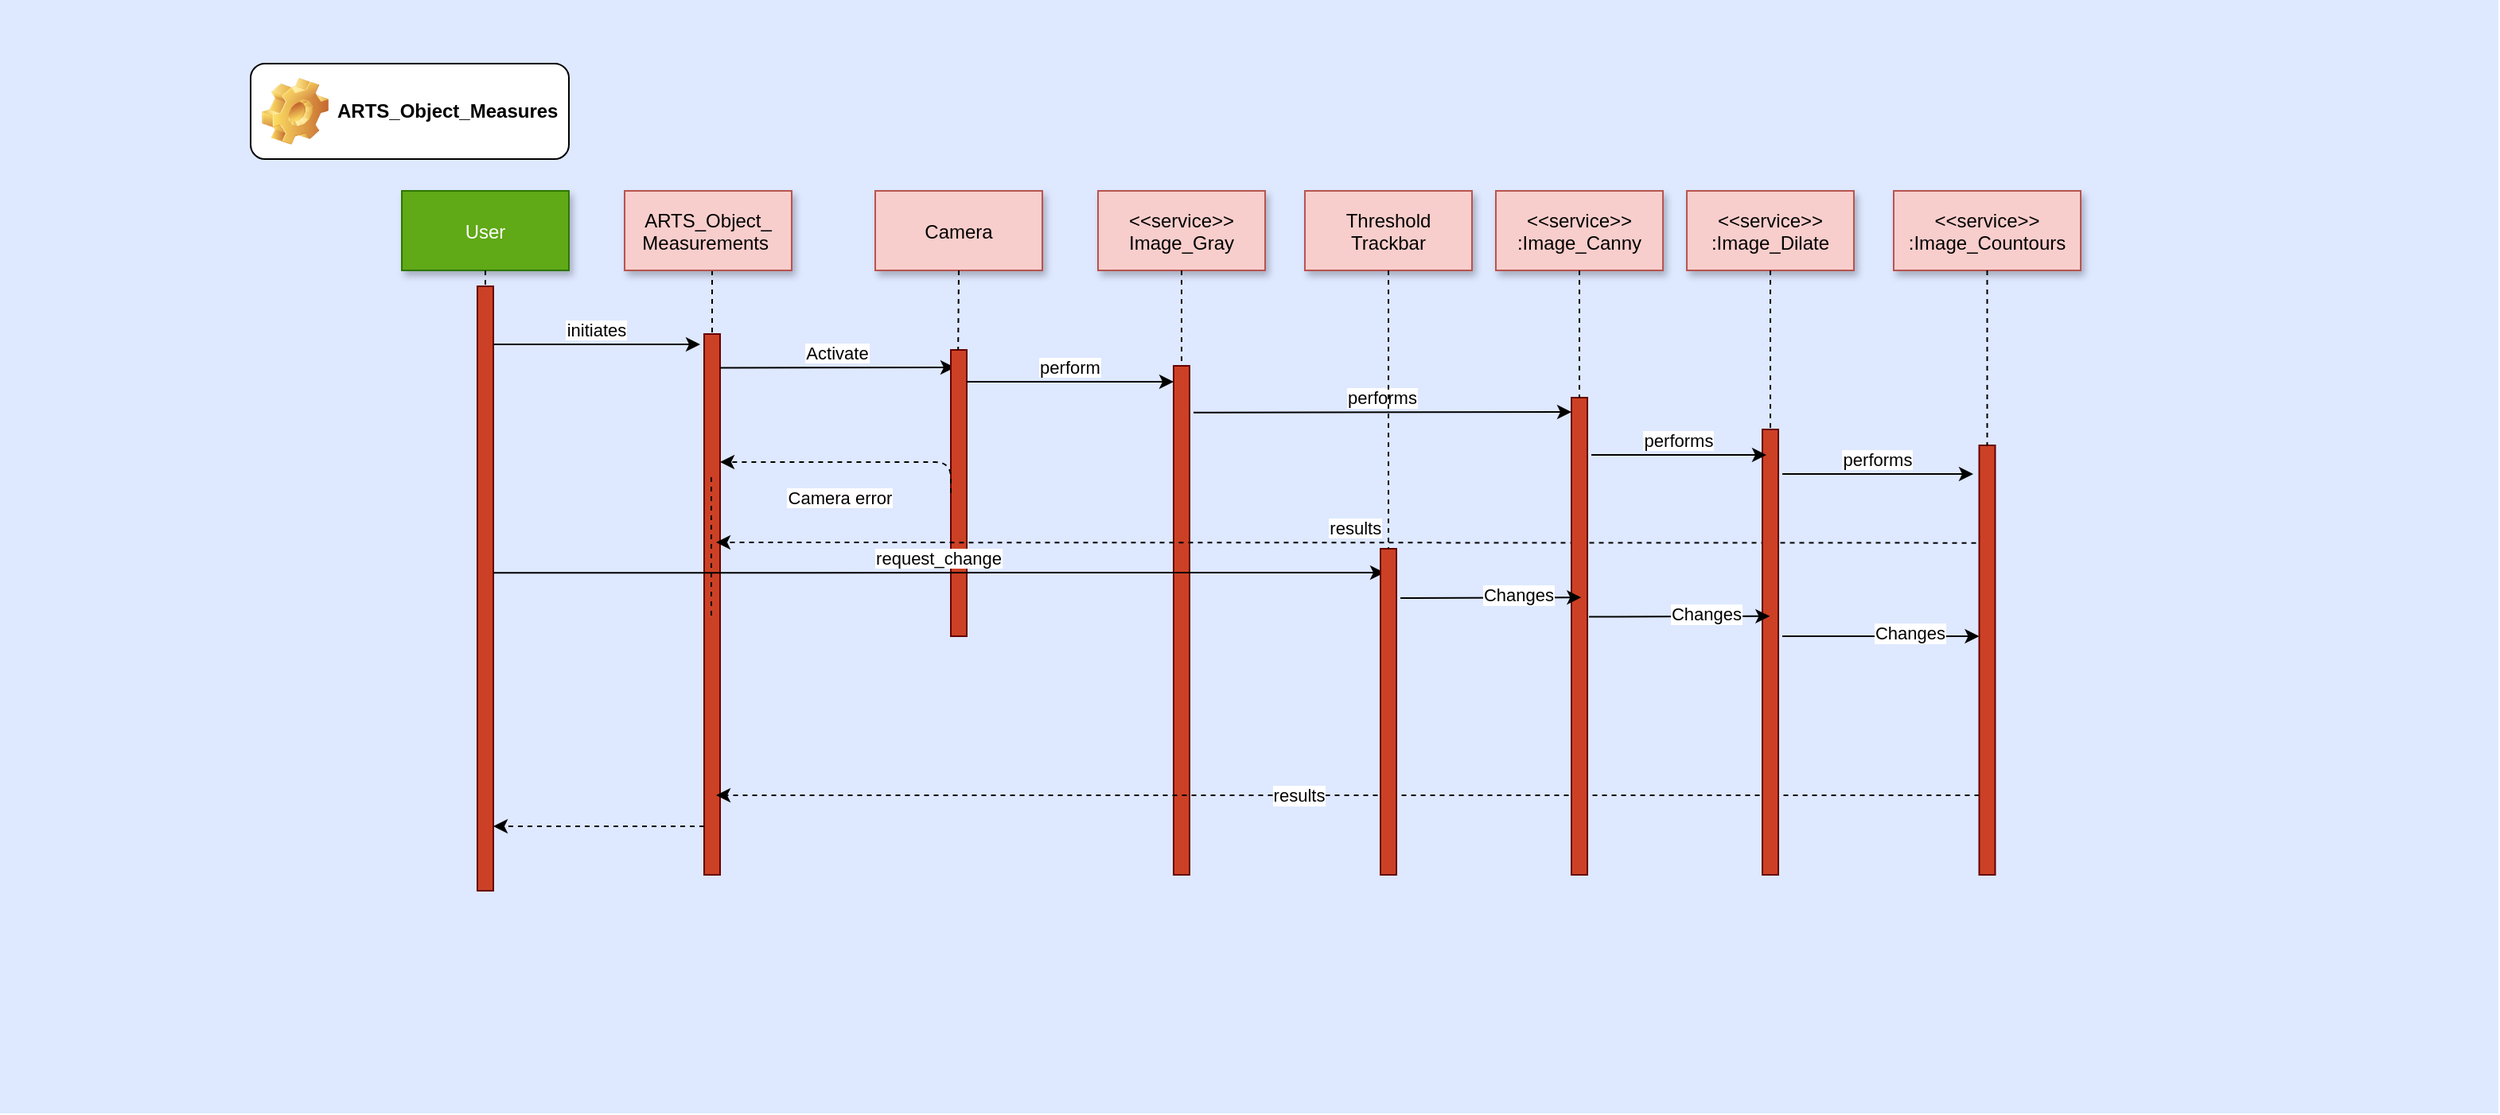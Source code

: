 <mxfile version="14.2.9" type="github">
  <diagram name="Page-1" id="9361dd3d-8414-5efd-6122-117bd74ce7a7">
    <mxGraphModel dx="1268" dy="892" grid="1" gridSize="10" guides="1" tooltips="1" connect="1" arrows="1" fold="1" page="0" pageScale="1.5" pageWidth="826" pageHeight="1169" background="#ffffff" math="0" shadow="0">
      <root>
        <mxCell id="0" />
        <mxCell id="1" parent="0" />
        <mxCell id="69" value="" style="fillColor=#DEE8FF;strokeColor=none" parent="1" vertex="1">
          <mxGeometry x="-100" y="-30" width="1570" height="700" as="geometry" />
        </mxCell>
        <mxCell id="2" value="" style="fillColor=#CC4125;strokeColor=#660000" parent="1" vertex="1">
          <mxGeometry x="200" y="150" width="10" height="380" as="geometry" />
        </mxCell>
        <mxCell id="4" value="User" style="shadow=1;fillColor=#60a917;strokeColor=#2D7600;fontColor=#ffffff;" parent="1" vertex="1">
          <mxGeometry x="152.5" y="90" width="105" height="50" as="geometry" />
        </mxCell>
        <mxCell id="6" value="" style="fillColor=#CC4125;strokeColor=#660000" parent="1" vertex="1">
          <mxGeometry x="342.5" y="180" width="10" height="340" as="geometry" />
        </mxCell>
        <mxCell id="8" value="" style="edgeStyle=none;endArrow=none;dashed=1" parent="1" target="6" edge="1">
          <mxGeometry x="272.335" y="165" width="100" height="100" as="geometry">
            <mxPoint x="347.5" y="110.0" as="sourcePoint" />
            <mxPoint x="347.576" y="165" as="targetPoint" />
          </mxGeometry>
        </mxCell>
        <mxCell id="9" value="initiates" style="edgeStyle=none;verticalLabelPosition=top;verticalAlign=bottom" parent="1" edge="1">
          <mxGeometry x="220" y="99" width="100" height="100" as="geometry">
            <mxPoint x="210" y="186.5" as="sourcePoint" />
            <mxPoint x="340" y="186.5" as="targetPoint" />
          </mxGeometry>
        </mxCell>
        <mxCell id="13" value="Activate" style="edgeStyle=none;verticalLabelPosition=top;verticalAlign=bottom;" parent="1" edge="1">
          <mxGeometry x="385.455" y="113.916" width="100" height="100" as="geometry">
            <mxPoint x="352.5" y="201.206" as="sourcePoint" />
            <mxPoint x="500" y="201" as="targetPoint" />
          </mxGeometry>
        </mxCell>
        <mxCell id="15" value="Camera" style="shadow=1;fillColor=#f8cecc;strokeColor=#b85450;" parent="1" vertex="1">
          <mxGeometry x="450.004" y="90.0" width="105" height="50" as="geometry" />
        </mxCell>
        <mxCell id="17" value="" style="fillColor=#CC4125;strokeColor=#660000" parent="1" vertex="1">
          <mxGeometry x="497.5" y="190" width="10" height="180" as="geometry" />
        </mxCell>
        <mxCell id="21" value="" style="fillColor=#CC4125;strokeColor=#660000" parent="1" vertex="1">
          <mxGeometry x="637.5" y="200" width="10" height="320" as="geometry" />
        </mxCell>
        <mxCell id="22" value="&lt;&lt;service&gt;&gt;&#xa;Image_Gray" style="shadow=1;fillColor=#f8cecc;strokeColor=#b85450;" parent="1" vertex="1">
          <mxGeometry x="590" y="90" width="105" height="50" as="geometry" />
        </mxCell>
        <mxCell id="23" value="" style="edgeStyle=none;endArrow=none;dashed=1" parent="1" source="22" target="21" edge="1">
          <mxGeometry x="614.488" y="175.0" width="100" height="100" as="geometry">
            <mxPoint x="674.653" y="110" as="sourcePoint" />
            <mxPoint x="674.653" y="260" as="targetPoint" />
          </mxGeometry>
        </mxCell>
        <mxCell id="24" value="&lt;&lt;service&gt;&gt;&#xa;:Image_Canny" style="shadow=1;fillColor=#f8cecc;strokeColor=#b85450;" parent="1" vertex="1">
          <mxGeometry x="840" y="90" width="105" height="50" as="geometry" />
        </mxCell>
        <mxCell id="27" value="perform" style="edgeStyle=elbowEdgeStyle;elbow=vertical;verticalLabelPosition=top;verticalAlign=bottom" parent="1" source="17" target="21" edge="1">
          <mxGeometry x="540" y="270" width="100" height="100" as="geometry">
            <mxPoint x="540" y="370" as="sourcePoint" />
            <mxPoint x="640" y="270" as="targetPoint" />
            <Array as="points">
              <mxPoint x="600" y="210" />
              <mxPoint x="590" y="270" />
            </Array>
          </mxGeometry>
        </mxCell>
        <mxCell id="33" value="" style="edgeStyle=elbowEdgeStyle;elbow=horizontal;endArrow=none;dashed=1" parent="1" source="4" target="2" edge="1">
          <mxGeometry x="230.0" y="310" width="100" height="100" as="geometry">
            <mxPoint x="230.0" y="410" as="sourcePoint" />
            <mxPoint x="330" y="310" as="targetPoint" />
          </mxGeometry>
        </mxCell>
        <mxCell id="34" value="performs" style="edgeStyle=elbowEdgeStyle;elbow=vertical;verticalLabelPosition=top;verticalAlign=bottom" parent="1" edge="1">
          <mxGeometry x="520" y="200.026" width="100" height="100" as="geometry">
            <mxPoint x="650" y="229.42" as="sourcePoint" />
            <mxPoint x="887.5" y="229" as="targetPoint" />
            <Array as="points" />
          </mxGeometry>
        </mxCell>
        <mxCell id="44" value="" style="edgeStyle=none;dashed=1;endArrow=none;" parent="1" edge="1">
          <mxGeometry x="192" y="300" width="100" height="100" as="geometry">
            <mxPoint x="347" y="270" as="sourcePoint" />
            <mxPoint x="347" y="360" as="targetPoint" />
          </mxGeometry>
        </mxCell>
        <mxCell id="53" value="request_change" style="edgeStyle=elbowEdgeStyle;elbow=vertical;verticalLabelPosition=top;verticalAlign=bottom" parent="1" edge="1">
          <mxGeometry x="387.5" y="289.356" width="100" height="100" as="geometry">
            <mxPoint x="210" y="330.119" as="sourcePoint" />
            <mxPoint x="770" y="330.12" as="targetPoint" />
            <Array as="points" />
          </mxGeometry>
        </mxCell>
        <mxCell id="54" value="" style="edgeStyle=elbowEdgeStyle;elbow=vertical;dashed=1;verticalLabelPosition=bottom;verticalAlign=top;entryX=0.75;entryY=0.853;entryDx=0;entryDy=0;entryPerimeter=0;" parent="1" edge="1" target="6">
          <mxGeometry x="673.75" y="477.338" width="100" height="100" as="geometry">
            <mxPoint x="1143.75" y="469.996" as="sourcePoint" />
            <mxPoint x="380" y="467" as="targetPoint" />
            <Array as="points" />
          </mxGeometry>
        </mxCell>
        <mxCell id="tE6BO9GWFNX0W8BT2dj9-134" value="results" style="edgeLabel;html=1;align=center;verticalAlign=middle;resizable=0;points=[];" vertex="1" connectable="0" parent="54">
          <mxGeometry relative="1" as="geometry">
            <mxPoint x="-31" as="offset" />
          </mxGeometry>
        </mxCell>
        <mxCell id="67" value="" style="edgeStyle=elbowEdgeStyle;elbow=vertical;dashed=1;verticalLabelPosition=bottom;verticalAlign=top" parent="1" edge="1">
          <mxGeometry x="507.5" y="604.342" width="100" height="100" as="geometry">
            <mxPoint x="342.5" y="489.5" as="sourcePoint" />
            <mxPoint x="210" y="489.5" as="targetPoint" />
            <Array as="points" />
          </mxGeometry>
        </mxCell>
        <mxCell id="68" value="results" style="edgeStyle=elbowEdgeStyle;elbow=vertical;dashed=1;verticalLabelPosition=bottom;verticalAlign=bottom" parent="1" edge="1">
          <mxGeometry x="556.25" y="260.408" width="100" height="100" as="geometry">
            <mxPoint x="1153.75" y="311.33" as="sourcePoint" />
            <mxPoint x="350" y="311" as="targetPoint" />
            <Array as="points" />
          </mxGeometry>
        </mxCell>
        <mxCell id="tE6BO9GWFNX0W8BT2dj9-89" value="ARTS_Object_Measures" style="label;whiteSpace=wrap;html=1;image=img/clipart/Gear_128x128.png" vertex="1" parent="1">
          <mxGeometry x="57.5" y="10" width="200" height="60" as="geometry" />
        </mxCell>
        <mxCell id="tE6BO9GWFNX0W8BT2dj9-91" value="ARTS_Object_&#xa;Measurements " style="shadow=1;fillColor=#f8cecc;strokeColor=#b85450;" vertex="1" parent="1">
          <mxGeometry x="292.504" y="90.0" width="105" height="50" as="geometry" />
        </mxCell>
        <mxCell id="tE6BO9GWFNX0W8BT2dj9-93" value="&lt;&lt;service&gt;&gt;&#xa;:Image_Dilate" style="shadow=1;fillColor=#f8cecc;strokeColor=#b85450;" vertex="1" parent="1">
          <mxGeometry x="960" y="90" width="105" height="50" as="geometry" />
        </mxCell>
        <mxCell id="tE6BO9GWFNX0W8BT2dj9-94" value="&lt;&lt;service&gt;&gt;&#xa;:Image_Countours" style="shadow=1;fillColor=#f8cecc;strokeColor=#b85450;" vertex="1" parent="1">
          <mxGeometry x="1090" y="90" width="117.5" height="50" as="geometry" />
        </mxCell>
        <mxCell id="48" value="" style="fillColor=#CC4125;strokeColor=#660000" parent="1" vertex="1">
          <mxGeometry x="887.5" y="220" width="10" height="300" as="geometry" />
        </mxCell>
        <mxCell id="tE6BO9GWFNX0W8BT2dj9-99" value="" style="edgeStyle=none;endArrow=none;dashed=1" edge="1" parent="1" source="24" target="48">
          <mxGeometry x="727.335" y="165" width="100" height="100" as="geometry">
            <mxPoint x="802.5" y="140" as="sourcePoint" />
            <mxPoint x="802.5" y="289.394" as="targetPoint" />
          </mxGeometry>
        </mxCell>
        <mxCell id="tE6BO9GWFNX0W8BT2dj9-100" value="" style="fillColor=#CC4125;strokeColor=#660000" vertex="1" parent="1">
          <mxGeometry x="1007.5" y="240" width="10" height="280" as="geometry" />
        </mxCell>
        <mxCell id="tE6BO9GWFNX0W8BT2dj9-102" value="" style="edgeStyle=none;endArrow=none;dashed=1;exitX=0.5;exitY=1;exitDx=0;exitDy=0;entryX=0.5;entryY=0;entryDx=0;entryDy=0;" edge="1" parent="1" source="tE6BO9GWFNX0W8BT2dj9-93" target="tE6BO9GWFNX0W8BT2dj9-100">
          <mxGeometry x="737.335" y="175" width="100" height="100" as="geometry">
            <mxPoint x="812.308" y="150" as="sourcePoint" />
            <mxPoint x="812.187" y="218.557" as="targetPoint" />
            <Array as="points" />
          </mxGeometry>
        </mxCell>
        <mxCell id="tE6BO9GWFNX0W8BT2dj9-105" value="performs" style="edgeStyle=elbowEdgeStyle;elbow=vertical;verticalLabelPosition=top;verticalAlign=bottom" edge="1" parent="1">
          <mxGeometry x="732.5" y="226.936" width="100" height="100" as="geometry">
            <mxPoint x="900" y="256" as="sourcePoint" />
            <mxPoint x="1010.0" y="256.439" as="targetPoint" />
            <Array as="points" />
          </mxGeometry>
        </mxCell>
        <mxCell id="tE6BO9GWFNX0W8BT2dj9-106" value="performs" style="edgeStyle=elbowEdgeStyle;elbow=vertical;verticalLabelPosition=top;verticalAlign=bottom" edge="1" parent="1">
          <mxGeometry x="857.5" y="238.376" width="100" height="100" as="geometry">
            <mxPoint x="1020" y="268" as="sourcePoint" />
            <mxPoint x="1140" y="268" as="targetPoint" />
            <Array as="points" />
          </mxGeometry>
        </mxCell>
        <mxCell id="tE6BO9GWFNX0W8BT2dj9-107" value="" style="fillColor=#CC4125;strokeColor=#660000" vertex="1" parent="1">
          <mxGeometry x="1143.75" y="250" width="10" height="270" as="geometry" />
        </mxCell>
        <mxCell id="tE6BO9GWFNX0W8BT2dj9-108" value="" style="edgeStyle=none;endArrow=none;dashed=1;exitX=0.5;exitY=1;exitDx=0;exitDy=0;" edge="1" parent="1" source="15">
          <mxGeometry x="474.078" y="185.0" width="100" height="100" as="geometry">
            <mxPoint x="502.09" y="150" as="sourcePoint" />
            <mxPoint x="502.09" y="190.004" as="targetPoint" />
          </mxGeometry>
        </mxCell>
        <mxCell id="tE6BO9GWFNX0W8BT2dj9-111" value="Camera error" style="edgeStyle=elbowEdgeStyle;elbow=vertical;dashed=1;verticalLabelPosition=bottom;verticalAlign=top;entryX=1.083;entryY=0.869;entryDx=0;entryDy=0;entryPerimeter=0;exitX=0;exitY=0.5;exitDx=0;exitDy=0;" edge="1" parent="1" source="17">
          <mxGeometry x="-0.83" y="10.48" width="100" height="100" as="geometry">
            <mxPoint x="482.5" y="260" as="sourcePoint" />
            <mxPoint x="352.5" y="260" as="targetPoint" />
            <Array as="points">
              <mxPoint x="459.17" y="260.48" />
            </Array>
            <mxPoint x="3" as="offset" />
          </mxGeometry>
        </mxCell>
        <mxCell id="tE6BO9GWFNX0W8BT2dj9-115" value="Threshold &#xa;Trackbar" style="shadow=1;fillColor=#f8cecc;strokeColor=#b85450;" vertex="1" parent="1">
          <mxGeometry x="720" y="90" width="105" height="50" as="geometry" />
        </mxCell>
        <mxCell id="tE6BO9GWFNX0W8BT2dj9-119" value="" style="edgeStyle=none;endArrow=none;dashed=1;exitX=0.5;exitY=1;exitDx=0;exitDy=0;entryX=0.5;entryY=0;entryDx=0;entryDy=0;" edge="1" parent="1" source="tE6BO9GWFNX0W8BT2dj9-94" target="tE6BO9GWFNX0W8BT2dj9-107">
          <mxGeometry x="747.335" y="185" width="100" height="100" as="geometry">
            <mxPoint x="1022.5" y="150" as="sourcePoint" />
            <mxPoint x="1022.5" y="249.997" as="targetPoint" />
            <Array as="points" />
          </mxGeometry>
        </mxCell>
        <mxCell id="tE6BO9GWFNX0W8BT2dj9-120" value="" style="edgeStyle=none;dashed=1;endArrow=none;exitX=0.5;exitY=1;exitDx=0;exitDy=0;" edge="1" parent="1" source="tE6BO9GWFNX0W8BT2dj9-122">
          <mxGeometry x="202" y="310" width="100" height="100" as="geometry">
            <mxPoint x="357" y="280" as="sourcePoint" />
            <mxPoint x="773" y="390" as="targetPoint" />
          </mxGeometry>
        </mxCell>
        <mxCell id="tE6BO9GWFNX0W8BT2dj9-122" value="" style="fillColor=#CC4125;strokeColor=#660000" vertex="1" parent="1">
          <mxGeometry x="767.5" y="315" width="10" height="205" as="geometry" />
        </mxCell>
        <mxCell id="tE6BO9GWFNX0W8BT2dj9-123" value="" style="edgeStyle=none;dashed=1;endArrow=none;exitX=0.5;exitY=1;exitDx=0;exitDy=0;" edge="1" parent="1" source="tE6BO9GWFNX0W8BT2dj9-115" target="tE6BO9GWFNX0W8BT2dj9-122">
          <mxGeometry x="202" y="310" width="100" height="100" as="geometry">
            <mxPoint x="772.5" y="140" as="sourcePoint" />
            <mxPoint x="773" y="390" as="targetPoint" />
          </mxGeometry>
        </mxCell>
        <mxCell id="tE6BO9GWFNX0W8BT2dj9-127" value="" style="endArrow=classic;html=1;entryX=0.631;entryY=0.462;entryDx=0;entryDy=0;entryPerimeter=0;" edge="1" parent="1">
          <mxGeometry width="50" height="50" relative="1" as="geometry">
            <mxPoint x="780" y="346" as="sourcePoint" />
            <mxPoint x="893.67" y="345.6" as="targetPoint" />
          </mxGeometry>
        </mxCell>
        <mxCell id="tE6BO9GWFNX0W8BT2dj9-128" value="Changes" style="edgeLabel;html=1;align=center;verticalAlign=middle;resizable=0;points=[];" vertex="1" connectable="0" parent="tE6BO9GWFNX0W8BT2dj9-127">
          <mxGeometry x="0.289" y="2" relative="1" as="geometry">
            <mxPoint as="offset" />
          </mxGeometry>
        </mxCell>
        <mxCell id="tE6BO9GWFNX0W8BT2dj9-129" value="" style="endArrow=classic;html=1;entryX=0.631;entryY=0.462;entryDx=0;entryDy=0;entryPerimeter=0;" edge="1" parent="1">
          <mxGeometry width="50" height="50" relative="1" as="geometry">
            <mxPoint x="898.5" y="357.81" as="sourcePoint" />
            <mxPoint x="1012.17" y="357.41" as="targetPoint" />
          </mxGeometry>
        </mxCell>
        <mxCell id="tE6BO9GWFNX0W8BT2dj9-130" value="Changes" style="edgeLabel;html=1;align=center;verticalAlign=middle;resizable=0;points=[];" vertex="1" connectable="0" parent="tE6BO9GWFNX0W8BT2dj9-129">
          <mxGeometry x="0.289" y="2" relative="1" as="geometry">
            <mxPoint as="offset" />
          </mxGeometry>
        </mxCell>
        <mxCell id="tE6BO9GWFNX0W8BT2dj9-131" value="" style="endArrow=classic;html=1;entryX=0.631;entryY=0.462;entryDx=0;entryDy=0;entryPerimeter=0;" edge="1" parent="1">
          <mxGeometry width="50" height="50" relative="1" as="geometry">
            <mxPoint x="1020" y="370" as="sourcePoint" />
            <mxPoint x="1143.75" y="370.0" as="targetPoint" />
          </mxGeometry>
        </mxCell>
        <mxCell id="tE6BO9GWFNX0W8BT2dj9-132" value="Changes" style="edgeLabel;html=1;align=center;verticalAlign=middle;resizable=0;points=[];" vertex="1" connectable="0" parent="tE6BO9GWFNX0W8BT2dj9-131">
          <mxGeometry x="0.289" y="2" relative="1" as="geometry">
            <mxPoint as="offset" />
          </mxGeometry>
        </mxCell>
      </root>
    </mxGraphModel>
  </diagram>
</mxfile>
